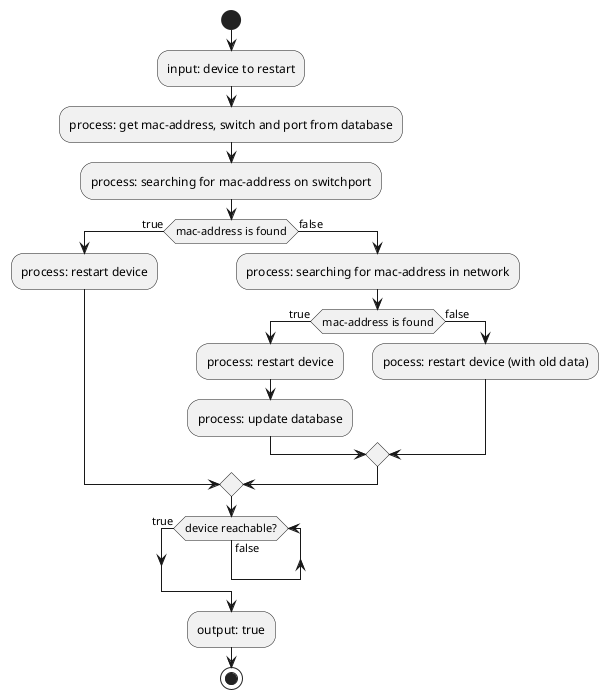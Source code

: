 @startuml

start

:input: device to restart;

:process: get mac-address, switch and port from database;

:process: searching for mac-address on switchport;

if (mac-address is found) then (true)
    :process: restart device;
else (false)
    :process: searching for mac-address in network;
    if (mac-address is found) then (true)
        :process: restart device;
        :process: update database;
    else (false)
        :pocess: restart device (with old data);
    endif
endif

while(device reachable?) is (false)

endwhile (true)

:output: true;

stop

@enduml